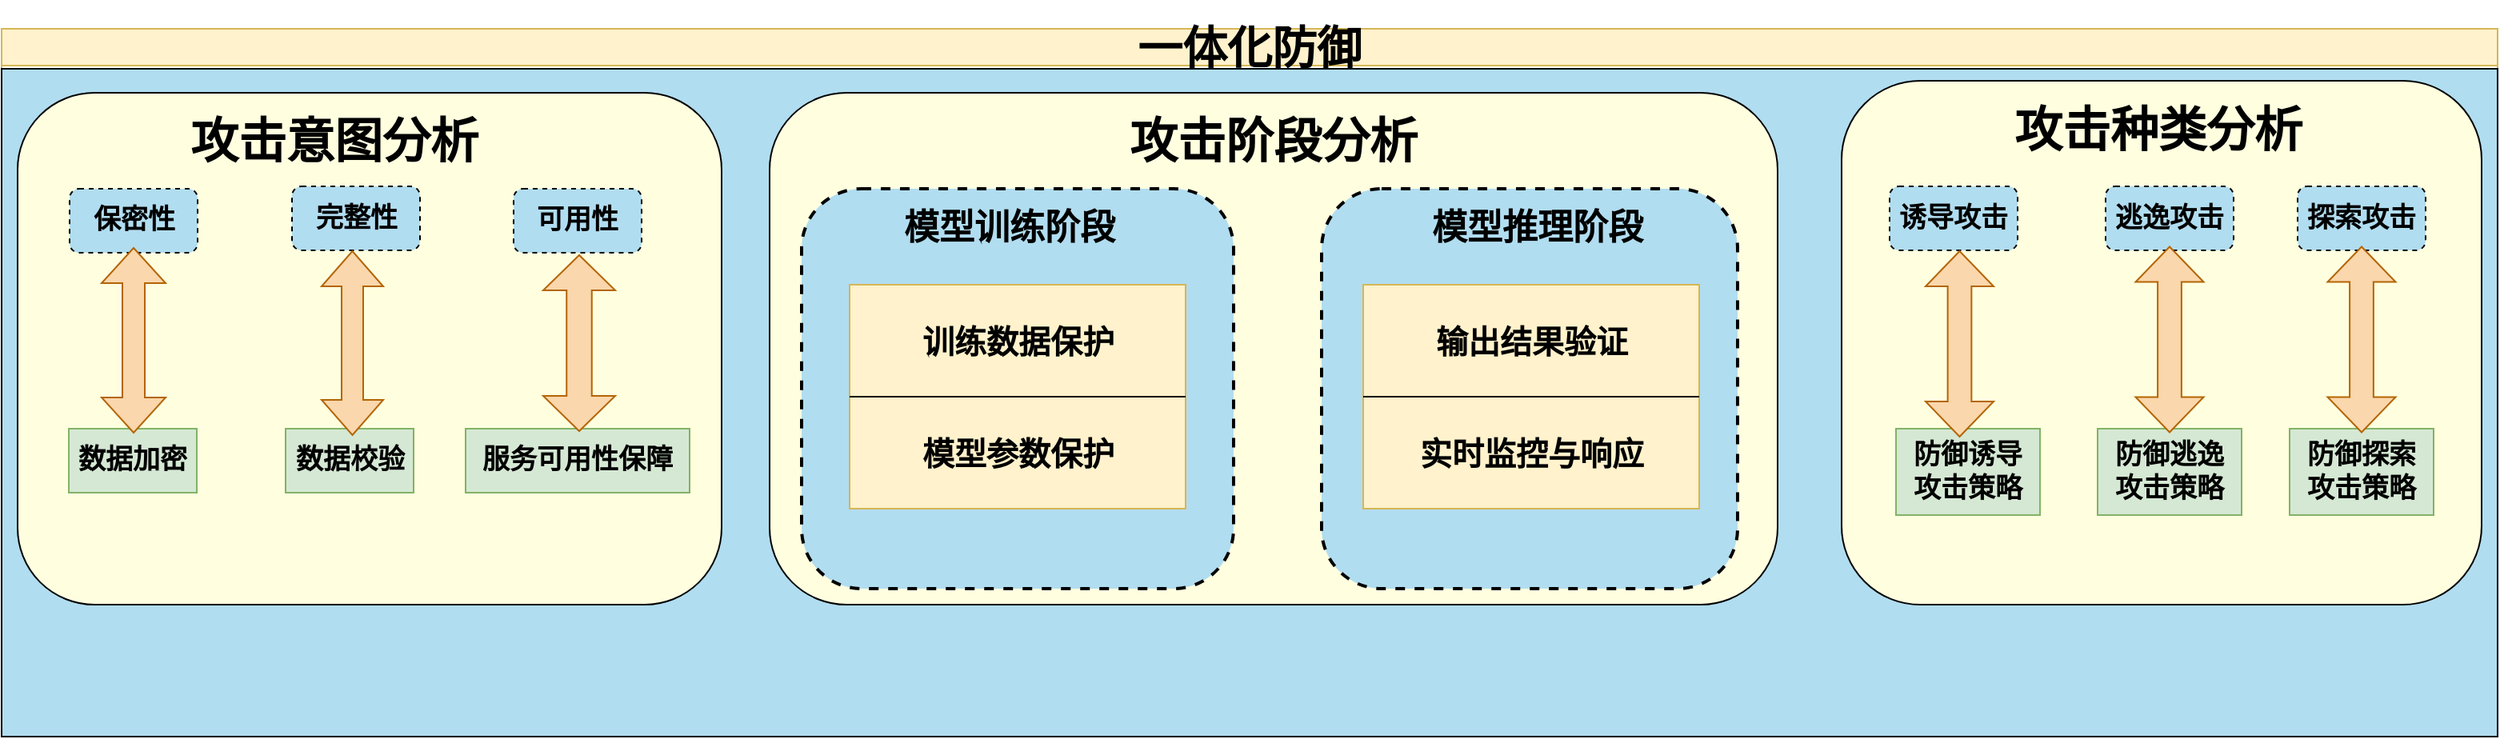 <mxfile version="24.8.0">
  <diagram name="第 1 页" id="pIQt6GRZelODplqzJtHg">
    <mxGraphModel dx="1865" dy="2359" grid="1" gridSize="10" guides="1" tooltips="1" connect="1" arrows="1" fold="1" page="1" pageScale="1" pageWidth="827" pageHeight="1169" math="0" shadow="0">
      <root>
        <mxCell id="0" />
        <mxCell id="1" parent="0" />
        <mxCell id="iBgcNBvuugV4CT68VX7O-1" value="&lt;p style=&quot;&quot; class=&quot;MsoNormal&quot;&gt;&lt;span style=&quot;font-family: 微软雅黑;&quot;&gt;&lt;font style=&quot;font-size: 28px;&quot; face=&quot;微软雅黑&quot;&gt;一体化防御&lt;/font&gt;&lt;/span&gt;&lt;/p&gt;" style="swimlane;whiteSpace=wrap;html=1;movable=1;resizable=1;rotatable=1;deletable=1;editable=1;locked=0;connectable=1;fillColor=#fff2cc;strokeColor=#d6b656;" parent="1" vertex="1">
          <mxGeometry x="190" y="-800" width="1560" height="442.5" as="geometry" />
        </mxCell>
        <mxCell id="dmnGctG5GKKny2EwXV30-73" value="" style="group" vertex="1" connectable="0" parent="iBgcNBvuugV4CT68VX7O-1">
          <mxGeometry x="10" y="32.5" width="1550" height="410" as="geometry" />
        </mxCell>
        <mxCell id="dmnGctG5GKKny2EwXV30-65" value="" style="rounded=0;whiteSpace=wrap;html=1;fillColor=#B1DDF0;" vertex="1" parent="dmnGctG5GKKny2EwXV30-73">
          <mxGeometry x="-10" y="-7.5" width="1560" height="417.5" as="geometry" />
        </mxCell>
        <mxCell id="dmnGctG5GKKny2EwXV30-6" value="" style="rounded=1;whiteSpace=wrap;html=1;fillColor=#FFFFE0;" vertex="1" parent="dmnGctG5GKKny2EwXV30-73">
          <mxGeometry y="7.5" width="440" height="320" as="geometry" />
        </mxCell>
        <mxCell id="iBgcNBvuugV4CT68VX7O-22" value="&lt;b&gt;&lt;font style=&quot;font-size: 17px;&quot;&gt;完整性&lt;/font&gt;&lt;/b&gt;" style="whiteSpace=wrap;html=1;fillColor=#B1DDF0;rounded=1;dashed=1;" parent="dmnGctG5GKKny2EwXV30-73" vertex="1">
          <mxGeometry x="171.5" y="66" width="80" height="40" as="geometry" />
        </mxCell>
        <mxCell id="iBgcNBvuugV4CT68VX7O-23" value="&lt;b&gt;&lt;font style=&quot;font-size: 17px;&quot;&gt;保密性&lt;/font&gt;&lt;/b&gt;" style="whiteSpace=wrap;html=1;fillColor=#B1DDF0;rounded=1;dashed=1;" parent="dmnGctG5GKKny2EwXV30-73" vertex="1">
          <mxGeometry x="32.5" y="67.5" width="80" height="40" as="geometry" />
        </mxCell>
        <mxCell id="iBgcNBvuugV4CT68VX7O-24" value="&lt;b&gt;&lt;font style=&quot;font-size: 17px;&quot;&gt;可用性&lt;/font&gt;&lt;/b&gt;" style="whiteSpace=wrap;html=1;fillColor=#B1DDF0;rounded=1;dashed=1;" parent="dmnGctG5GKKny2EwXV30-73" vertex="1">
          <mxGeometry x="310" y="67.5" width="80" height="40" as="geometry" />
        </mxCell>
        <mxCell id="iBgcNBvuugV4CT68VX7O-25" value="&lt;b&gt;&lt;font style=&quot;font-size: 17px;&quot;&gt;数据加密&lt;/font&gt;&lt;/b&gt;" style="whiteSpace=wrap;html=1;fillColor=#d5e8d4;strokeColor=#82b366;" parent="dmnGctG5GKKny2EwXV30-73" vertex="1">
          <mxGeometry x="32" y="217.5" width="80" height="40" as="geometry" />
        </mxCell>
        <mxCell id="iBgcNBvuugV4CT68VX7O-26" value="&lt;b&gt;&lt;font style=&quot;font-size: 17px;&quot;&gt;数据校验&lt;/font&gt;&lt;/b&gt;" style="whiteSpace=wrap;html=1;fillColor=#d5e8d4;strokeColor=#82b366;" parent="dmnGctG5GKKny2EwXV30-73" vertex="1">
          <mxGeometry x="167.5" y="217.5" width="80" height="40" as="geometry" />
        </mxCell>
        <mxCell id="iBgcNBvuugV4CT68VX7O-27" value="&lt;b&gt;&lt;font style=&quot;font-size: 17px;&quot;&gt;服务可用性保障&lt;/font&gt;&lt;/b&gt;" style="whiteSpace=wrap;html=1;fillColor=#d5e8d4;strokeColor=#82b366;" parent="dmnGctG5GKKny2EwXV30-73" vertex="1">
          <mxGeometry x="280" y="217.5" width="140" height="40" as="geometry" />
        </mxCell>
        <mxCell id="dmnGctG5GKKny2EwXV30-7" value="&lt;b&gt;&lt;font style=&quot;font-size: 30px;&quot;&gt;攻击意图分析&lt;/font&gt;&lt;/b&gt;" style="text;html=1;align=center;verticalAlign=middle;whiteSpace=wrap;rounded=0;" vertex="1" parent="dmnGctG5GKKny2EwXV30-73">
          <mxGeometry x="100" y="27.5" width="196" height="20" as="geometry" />
        </mxCell>
        <mxCell id="dmnGctG5GKKny2EwXV30-10" value="" style="html=1;shadow=0;dashed=0;align=center;verticalAlign=middle;shape=mxgraph.arrows2.twoWayArrow;dy=0.65;dx=22;rotation=90;fillColor=#fad7ac;strokeColor=#b46504;" vertex="1" parent="dmnGctG5GKKny2EwXV30-73">
          <mxGeometry x="14.75" y="142.25" width="115.5" height="40" as="geometry" />
        </mxCell>
        <mxCell id="dmnGctG5GKKny2EwXV30-12" value="" style="html=1;shadow=0;dashed=0;align=center;verticalAlign=middle;shape=mxgraph.arrows2.twoWayArrow;dy=0.65;dx=22;rotation=90;fillColor=#fad7ac;strokeColor=#b46504;" vertex="1" parent="dmnGctG5GKKny2EwXV30-73">
          <mxGeometry x="151.75" y="144.75" width="115" height="38.5" as="geometry" />
        </mxCell>
        <mxCell id="dmnGctG5GKKny2EwXV30-13" value="" style="html=1;shadow=0;dashed=0;align=center;verticalAlign=middle;shape=mxgraph.arrows2.twoWayArrow;dy=0.65;dx=22;rotation=90;fillColor=#fad7ac;strokeColor=#b46504;" vertex="1" parent="dmnGctG5GKKny2EwXV30-73">
          <mxGeometry x="296" y="141.5" width="110" height="45" as="geometry" />
        </mxCell>
        <mxCell id="dmnGctG5GKKny2EwXV30-14" value="" style="rounded=1;whiteSpace=wrap;html=1;fillColor=#FFFFE0;" vertex="1" parent="dmnGctG5GKKny2EwXV30-73">
          <mxGeometry x="1140" width="400" height="327.5" as="geometry" />
        </mxCell>
        <mxCell id="dmnGctG5GKKny2EwXV30-15" value="&lt;b&gt;&lt;font style=&quot;font-size: 17px;&quot;&gt;逃逸攻击&lt;/font&gt;&lt;/b&gt;" style="whiteSpace=wrap;html=1;fillColor=#B1DDF0;rounded=1;dashed=1;" vertex="1" parent="dmnGctG5GKKny2EwXV30-73">
          <mxGeometry x="1305" y="66" width="80" height="40" as="geometry" />
        </mxCell>
        <mxCell id="dmnGctG5GKKny2EwXV30-16" value="&lt;b&gt;&lt;font style=&quot;font-size: 17px;&quot;&gt;诱导攻击&lt;/font&gt;&lt;/b&gt;" style="whiteSpace=wrap;html=1;fillColor=#B1DDF0;rounded=1;dashed=1;" vertex="1" parent="dmnGctG5GKKny2EwXV30-73">
          <mxGeometry x="1170" y="66" width="80" height="40" as="geometry" />
        </mxCell>
        <mxCell id="dmnGctG5GKKny2EwXV30-17" value="&lt;b&gt;&lt;font style=&quot;font-size: 17px;&quot;&gt;探索攻击&lt;/font&gt;&lt;/b&gt;" style="whiteSpace=wrap;html=1;fillColor=#B1DDF0;rounded=1;dashed=1;" vertex="1" parent="dmnGctG5GKKny2EwXV30-73">
          <mxGeometry x="1425" y="66" width="80" height="40" as="geometry" />
        </mxCell>
        <mxCell id="dmnGctG5GKKny2EwXV30-18" value="&lt;b style=&quot;font-size: 17px;&quot;&gt;&lt;font style=&quot;font-size: 17px;&quot;&gt;防御诱导&lt;/font&gt;&lt;/b&gt;&lt;div style=&quot;font-size: 17px;&quot;&gt;&lt;b style=&quot;&quot;&gt;&lt;font style=&quot;font-size: 17px;&quot;&gt;攻击策略&lt;/font&gt;&lt;/b&gt;&lt;/div&gt;" style="whiteSpace=wrap;html=1;fillColor=#d5e8d4;strokeColor=#82b366;" vertex="1" parent="dmnGctG5GKKny2EwXV30-73">
          <mxGeometry x="1174" y="217.5" width="90" height="54" as="geometry" />
        </mxCell>
        <mxCell id="dmnGctG5GKKny2EwXV30-21" value="&lt;b&gt;&lt;font style=&quot;font-size: 30px;&quot;&gt;攻击种类分析&lt;/font&gt;&lt;/b&gt;" style="text;html=1;align=center;verticalAlign=middle;whiteSpace=wrap;rounded=0;" vertex="1" parent="dmnGctG5GKKny2EwXV30-73">
          <mxGeometry x="1240" y="20" width="196" height="20" as="geometry" />
        </mxCell>
        <mxCell id="dmnGctG5GKKny2EwXV30-22" value="" style="html=1;shadow=0;dashed=0;align=center;verticalAlign=middle;shape=mxgraph.arrows2.twoWayArrow;dy=0.65;dx=22;rotation=90;fillColor=#fad7ac;strokeColor=#b46504;" vertex="1" parent="dmnGctG5GKKny2EwXV30-73">
          <mxGeometry x="1155.75" y="143.25" width="116" height="42.5" as="geometry" />
        </mxCell>
        <mxCell id="dmnGctG5GKKny2EwXV30-26" value="&lt;b style=&quot;font-size: 17px;&quot;&gt;&lt;font style=&quot;font-size: 17px;&quot;&gt;防御逃逸&lt;/font&gt;&lt;/b&gt;&lt;div style=&quot;font-size: 17px;&quot;&gt;&lt;b style=&quot;&quot;&gt;&lt;font style=&quot;font-size: 17px;&quot;&gt;攻击策略&lt;/font&gt;&lt;/b&gt;&lt;/div&gt;" style="whiteSpace=wrap;html=1;fillColor=#d5e8d4;strokeColor=#82b366;" vertex="1" parent="dmnGctG5GKKny2EwXV30-73">
          <mxGeometry x="1300" y="217.5" width="90" height="54" as="geometry" />
        </mxCell>
        <mxCell id="dmnGctG5GKKny2EwXV30-27" value="&lt;b style=&quot;font-size: 17px;&quot;&gt;&lt;font style=&quot;font-size: 17px;&quot;&gt;防御探索&lt;/font&gt;&lt;/b&gt;&lt;div style=&quot;font-size: 17px;&quot;&gt;&lt;b style=&quot;&quot;&gt;&lt;font style=&quot;font-size: 17px;&quot;&gt;攻击策略&lt;/font&gt;&lt;/b&gt;&lt;/div&gt;" style="whiteSpace=wrap;html=1;fillColor=#d5e8d4;strokeColor=#82b366;" vertex="1" parent="dmnGctG5GKKny2EwXV30-73">
          <mxGeometry x="1420" y="217.5" width="90" height="54" as="geometry" />
        </mxCell>
        <mxCell id="dmnGctG5GKKny2EwXV30-32" value="" style="rounded=1;whiteSpace=wrap;html=1;fillColor=#FFFFE0;" vertex="1" parent="dmnGctG5GKKny2EwXV30-73">
          <mxGeometry x="470" y="7.5" width="630" height="320" as="geometry" />
        </mxCell>
        <mxCell id="dmnGctG5GKKny2EwXV30-37" value="&lt;b&gt;&lt;font style=&quot;font-size: 30px;&quot;&gt;攻击阶段分析&lt;/font&gt;&lt;/b&gt;" style="text;html=1;align=center;verticalAlign=middle;whiteSpace=wrap;rounded=0;" vertex="1" parent="dmnGctG5GKKny2EwXV30-73">
          <mxGeometry x="687" y="27.5" width="196" height="20" as="geometry" />
        </mxCell>
        <mxCell id="dmnGctG5GKKny2EwXV30-44" value="" style="rounded=1;whiteSpace=wrap;html=1;fillColor=#B1DDF0;dashed=1;strokeWidth=2;" vertex="1" parent="dmnGctG5GKKny2EwXV30-73">
          <mxGeometry x="490" y="67.5" width="270" height="250" as="geometry" />
        </mxCell>
        <mxCell id="dmnGctG5GKKny2EwXV30-46" value="&lt;b&gt;&lt;font style=&quot;font-size: 22px;&quot;&gt;模型训练阶段&lt;/font&gt;&lt;/b&gt;" style="text;html=1;align=center;verticalAlign=middle;whiteSpace=wrap;rounded=0;" vertex="1" parent="dmnGctG5GKKny2EwXV30-73">
          <mxGeometry x="530" y="77.5" width="180" height="30" as="geometry" />
        </mxCell>
        <mxCell id="dmnGctG5GKKny2EwXV30-47" value="" style="rounded=1;whiteSpace=wrap;html=1;fillColor=#B1DDF0;dashed=1;strokeWidth=2;" vertex="1" parent="dmnGctG5GKKny2EwXV30-73">
          <mxGeometry x="815" y="67.5" width="260" height="250" as="geometry" />
        </mxCell>
        <mxCell id="dmnGctG5GKKny2EwXV30-48" value="&lt;b&gt;&lt;font style=&quot;font-size: 22px;&quot;&gt;模型推理阶段&lt;/font&gt;&lt;/b&gt;" style="text;html=1;align=center;verticalAlign=middle;whiteSpace=wrap;rounded=0;" vertex="1" parent="dmnGctG5GKKny2EwXV30-73">
          <mxGeometry x="860" y="77.5" width="180" height="30" as="geometry" />
        </mxCell>
        <mxCell id="dmnGctG5GKKny2EwXV30-54" value="" style="group" vertex="1" connectable="0" parent="dmnGctG5GKKny2EwXV30-73">
          <mxGeometry x="520" y="127.5" width="210" height="140" as="geometry" />
        </mxCell>
        <mxCell id="dmnGctG5GKKny2EwXV30-49" value="" style="rounded=0;whiteSpace=wrap;html=1;fillColor=#fff2cc;strokeColor=#d6b656;" vertex="1" parent="dmnGctG5GKKny2EwXV30-54">
          <mxGeometry width="210" height="140" as="geometry" />
        </mxCell>
        <mxCell id="dmnGctG5GKKny2EwXV30-51" value="&lt;b&gt;&lt;font style=&quot;font-size: 20px;&quot;&gt;训练数据保护&lt;/font&gt;&lt;/b&gt;" style="text;html=1;align=center;verticalAlign=middle;whiteSpace=wrap;rounded=0;" vertex="1" parent="dmnGctG5GKKny2EwXV30-54">
          <mxGeometry x="27.5" y="20" width="155" height="30" as="geometry" />
        </mxCell>
        <mxCell id="dmnGctG5GKKny2EwXV30-53" value="&lt;b&gt;&lt;font style=&quot;font-size: 20px;&quot;&gt;模型参数保护&lt;/font&gt;&lt;/b&gt;" style="text;html=1;align=center;verticalAlign=middle;whiteSpace=wrap;rounded=0;" vertex="1" parent="dmnGctG5GKKny2EwXV30-54">
          <mxGeometry x="27.5" y="90" width="155" height="30" as="geometry" />
        </mxCell>
        <mxCell id="dmnGctG5GKKny2EwXV30-50" style="rounded=0;orthogonalLoop=1;jettySize=auto;html=1;exitX=0;exitY=0.5;exitDx=0;exitDy=0;entryX=1;entryY=0.5;entryDx=0;entryDy=0;endArrow=none;endFill=0;" edge="1" parent="dmnGctG5GKKny2EwXV30-54" source="dmnGctG5GKKny2EwXV30-49" target="dmnGctG5GKKny2EwXV30-49">
          <mxGeometry relative="1" as="geometry" />
        </mxCell>
        <mxCell id="dmnGctG5GKKny2EwXV30-63" value="" style="html=1;shadow=0;dashed=0;align=center;verticalAlign=middle;shape=mxgraph.arrows2.twoWayArrow;dy=0.65;dx=22;rotation=90;fillColor=#fad7ac;strokeColor=#b46504;" vertex="1" parent="dmnGctG5GKKny2EwXV30-73">
          <mxGeometry x="1287" y="140.5" width="116" height="42.5" as="geometry" />
        </mxCell>
        <mxCell id="dmnGctG5GKKny2EwXV30-64" value="" style="html=1;shadow=0;dashed=0;align=center;verticalAlign=middle;shape=mxgraph.arrows2.twoWayArrow;dy=0.65;dx=22;rotation=90;fillColor=#fad7ac;strokeColor=#b46504;" vertex="1" parent="dmnGctG5GKKny2EwXV30-73">
          <mxGeometry x="1407" y="140.5" width="116" height="42.5" as="geometry" />
        </mxCell>
        <mxCell id="dmnGctG5GKKny2EwXV30-68" value="" style="group" vertex="1" connectable="0" parent="1">
          <mxGeometry x="1041" y="-640" width="210" height="140" as="geometry" />
        </mxCell>
        <mxCell id="dmnGctG5GKKny2EwXV30-69" value="" style="rounded=0;whiteSpace=wrap;html=1;fillColor=#fff2cc;strokeColor=#d6b656;" vertex="1" parent="dmnGctG5GKKny2EwXV30-68">
          <mxGeometry width="210" height="140" as="geometry" />
        </mxCell>
        <mxCell id="dmnGctG5GKKny2EwXV30-70" value="&lt;b&gt;&lt;font style=&quot;font-size: 20px;&quot;&gt;输出结果验证&lt;/font&gt;&lt;/b&gt;" style="text;html=1;align=center;verticalAlign=middle;whiteSpace=wrap;rounded=0;" vertex="1" parent="dmnGctG5GKKny2EwXV30-68">
          <mxGeometry x="27.5" y="20" width="155" height="30" as="geometry" />
        </mxCell>
        <mxCell id="dmnGctG5GKKny2EwXV30-71" value="&lt;span style=&quot;font-size: 20px;&quot;&gt;&lt;b&gt;实时监控与响应&lt;/b&gt;&lt;/span&gt;" style="text;html=1;align=center;verticalAlign=middle;whiteSpace=wrap;rounded=0;" vertex="1" parent="dmnGctG5GKKny2EwXV30-68">
          <mxGeometry x="27.5" y="90" width="155" height="30" as="geometry" />
        </mxCell>
        <mxCell id="dmnGctG5GKKny2EwXV30-72" style="rounded=0;orthogonalLoop=1;jettySize=auto;html=1;exitX=0;exitY=0.5;exitDx=0;exitDy=0;entryX=1;entryY=0.5;entryDx=0;entryDy=0;endArrow=none;endFill=0;" edge="1" parent="dmnGctG5GKKny2EwXV30-68" source="dmnGctG5GKKny2EwXV30-69" target="dmnGctG5GKKny2EwXV30-69">
          <mxGeometry relative="1" as="geometry" />
        </mxCell>
      </root>
    </mxGraphModel>
  </diagram>
</mxfile>
